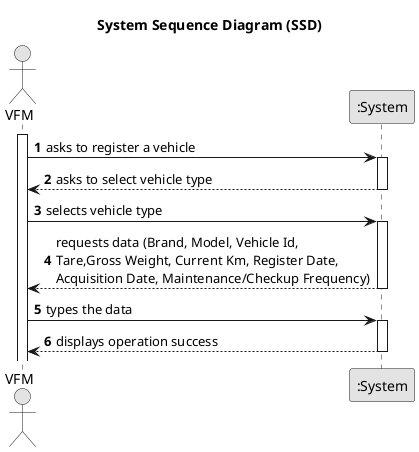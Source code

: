 @startuml
skinparam monochrome true
skinparam packageStyle rectangle
skinparam shadowing false

title System Sequence Diagram (SSD)

autonumber

actor "VFM" as Employee
participant ":System" as System

activate Employee

    Employee -> System : asks to register a vehicle
    activate System

    System --> Employee : asks to select vehicle type
    deactivate System
    Employee -> System : selects vehicle type
activate System
        System --> Employee : requests data (Brand, Model, Vehicle Id, \nTare,Gross Weight, Current Km, Register Date, \nAcquisition Date, Maintenance/Checkup Frequency)
    deactivate System

    Employee -> System : types the data
    activate System

        System --> Employee : displays operation success
    deactivate System

@enduml